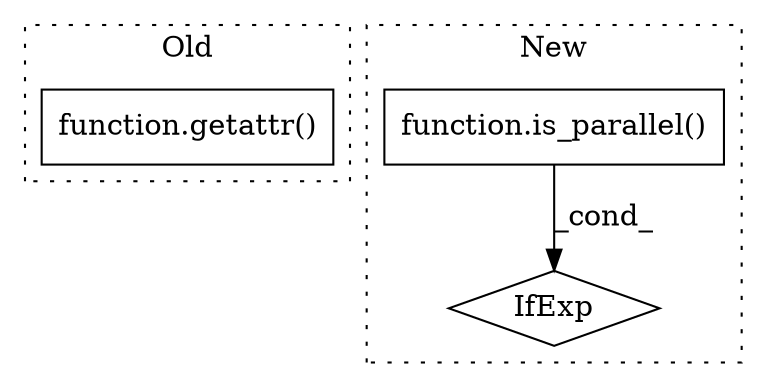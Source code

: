 digraph G {
subgraph cluster0 {
1 [label="function.getattr()" a="75" s="8478,8494" l="8,1" shape="box"];
label = "Old";
style="dotted";
}
subgraph cluster1 {
2 [label="function.is_parallel()" a="75" s="8498,8515" l="12,1" shape="box"];
3 [label="IfExp" a="51" s="8494,8516" l="4,6" shape="diamond"];
label = "New";
style="dotted";
}
2 -> 3 [label="_cond_"];
}